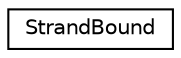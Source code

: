 digraph G
{
  edge [fontname="Helvetica",fontsize="10",labelfontname="Helvetica",labelfontsize="10"];
  node [fontname="Helvetica",fontsize="10",shape=record];
  rankdir=LR;
  Node1 [label="StrandBound",height=0.2,width=0.4,color="black", fillcolor="white", style="filled",URL="$db/d4b/structStrandBound.html"];
}
